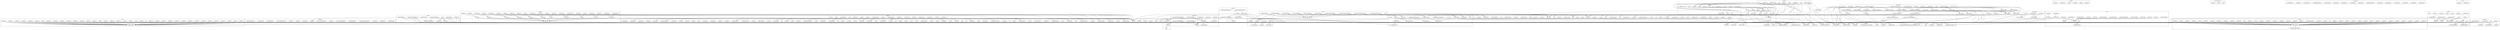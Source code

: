 strict digraph {
subgraph cluster_10371_stdStorage {
label = "stdStorage"
"10371_sigs" [label="sigs"]
"10371_sig" [label="sig"]
"10371_bytesToBytes32" [label="bytesToBytes32"]
"10371_checked_write_int" [label="checked_write_int"]
"10371_flatten" [label="flatten"]
"10371_target" [label="target"]
"10371_read_uint" [label="read_uint"]
"10371_read_int" [label="read_int"]
"10371_depth" [label="depth"]
"10371_read_address" [label="read_address"]
"10371_find" [label="find"]
"10371_read_bool" [label="read_bool"]
"10371_checked_write" [label="checked_write"]
"10371_read_bytes32" [label="read_bytes32"]
"10371_with_key" [label="with_key"]
"10371_checked_write" -> "10371_bytesToBytes32"
"10371_checked_write_int" -> "10371_checked_write"
"10371_checked_write" -> "10371_checked_write"
"10371_checked_write" -> "10371_flatten"
"10371_checked_write" -> "10371_find"
}subgraph cluster_22021_console {
label = "console"
"22021_logBytes25" [label="logBytes25"]
"22021_log" [label="log"]
"22021_logBytes2" [label="logBytes2"]
"22021_logInt" [label="logInt"]
"22021_logBytes5" [label="logBytes5"]
"22021__sendLogPayload" [label="_sendLogPayload"]
"22021_logString" [label="logString"]
"22021_logBytes11" [label="logBytes11"]
"22021_logBytes22" [label="logBytes22"]
"22021_logBytes8" [label="logBytes8"]
"22021_logBool" [label="logBool"]
"22021_logBytes1" [label="logBytes1"]
"22021_logBytes7" [label="logBytes7"]
"22021_logBytes30" [label="logBytes30"]
"22021_logBytes15" [label="logBytes15"]
"22021_logBytes18" [label="logBytes18"]
"22021_logBytes26" [label="logBytes26"]
"22021_logBytes28" [label="logBytes28"]
"22021_logBytes21" [label="logBytes21"]
"22021_logUint" [label="logUint"]
"22021_logBytes24" [label="logBytes24"]
"22021_logBytes20" [label="logBytes20"]
"22021_logAddress" [label="logAddress"]
"22021_logBytes16" [label="logBytes16"]
"22021_logBytes10" [label="logBytes10"]
"22021_logBytes29" [label="logBytes29"]
"22021_logBytes3" [label="logBytes3"]
"22021_logBytes" [label="logBytes"]
"22021_logBytes9" [label="logBytes9"]
"22021_logBytes12" [label="logBytes12"]
"22021_logBytes32" [label="logBytes32"]
"22021_logBytes4" [label="logBytes4"]
"22021_logBytes14" [label="logBytes14"]
"22021_logBytes27" [label="logBytes27"]
"22021_logBytes31" [label="logBytes31"]
"22021_logBytes19" [label="logBytes19"]
"22021_logBytes17" [label="logBytes17"]
"22021_logBytes23" [label="logBytes23"]
"22021_logBytes13" [label="logBytes13"]
"22021_logBytes6" [label="logBytes6"]
"22021_logBytes28" -> "22021__sendLogPayload"
"22021_logBool" -> "22021__sendLogPayload"
"22021_logUint" -> "22021__sendLogPayload"
"22021_log" -> "22021__sendLogPayload"
"22021_logBytes18" -> "22021__sendLogPayload"
"22021_logBytes3" -> "22021__sendLogPayload"
"22021_logBytes25" -> "22021__sendLogPayload"
"22021_logAddress" -> "22021__sendLogPayload"
"22021_logBytes13" -> "22021__sendLogPayload"
"22021_logBytes4" -> "22021__sendLogPayload"
"22021_logBytes11" -> "22021__sendLogPayload"
"22021_logBytes17" -> "22021__sendLogPayload"
"22021_logBytes6" -> "22021__sendLogPayload"
"22021_logBytes23" -> "22021__sendLogPayload"
"22021_logInt" -> "22021__sendLogPayload"
"22021_logBytes1" -> "22021__sendLogPayload"
"22021_logBytes12" -> "22021__sendLogPayload"
"22021_logBytes21" -> "22021__sendLogPayload"
"22021_logBytes27" -> "22021__sendLogPayload"
"22021_logBytes2" -> "22021__sendLogPayload"
"22021_logBytes24" -> "22021__sendLogPayload"
"22021_logBytes30" -> "22021__sendLogPayload"
"22021_logBytes15" -> "22021__sendLogPayload"
"22021_logString" -> "22021__sendLogPayload"
"22021_logBytes10" -> "22021__sendLogPayload"
"22021_logBytes29" -> "22021__sendLogPayload"
"22021_logBytes5" -> "22021__sendLogPayload"
"22021_logBytes9" -> "22021__sendLogPayload"
"22021_logBytes26" -> "22021__sendLogPayload"
"22021_logBytes7" -> "22021__sendLogPayload"
"22021_logBytes16" -> "22021__sendLogPayload"
"22021_logBytes8" -> "22021__sendLogPayload"
"22021_logBytes19" -> "22021__sendLogPayload"
"22021_logBytes" -> "22021__sendLogPayload"
"22021_logBytes32" -> "22021__sendLogPayload"
"22021_logBytes22" -> "22021__sendLogPayload"
"22021_logBytes20" -> "22021__sendLogPayload"
"22021_logBytes14" -> "22021__sendLogPayload"
"22021_logBytes31" -> "22021__sendLogPayload"
}subgraph cluster_13957_Vm {
label = "Vm"
"13957_mockCall" [label="mockCall"]
"13957_expectEmit" [label="expectEmit"]
"13957_selectFork" [label="selectFork"]
"13957_difficulty" [label="difficulty"]
"13957_mockCallRevert" [label="mockCallRevert"]
"13957_makePersistent" [label="makePersistent"]
"13957_transact" [label="transact"]
"13957_snapshot" [label="snapshot"]
"13957_revokePersistent" [label="revokePersistent"]
"13957_store" [label="store"]
"13957_setNonce" [label="setNonce"]
"13957_roll" [label="roll"]
"13957_revertTo" [label="revertTo"]
"13957_expectSafeMemoryCall" [label="expectSafeMemoryCall"]
"13957_warp" [label="warp"]
"13957_allowCheatcodes" [label="allowCheatcodes"]
"13957_prank" [label="prank"]
"13957_expectSafeMemory" [label="expectSafeMemory"]
"13957_expectRevert" [label="expectRevert"]
"13957_coinbase" [label="coinbase"]
"13957_isPersistent" [label="isPersistent"]
"13957_etch" [label="etch"]
"13957_rollFork" [label="rollFork"]
"13957_chainId" [label="chainId"]
"13957_startPrank" [label="startPrank"]
"13957_setNonceUnsafe" [label="setNonceUnsafe"]
"13957_txGasPrice" [label="txGasPrice"]
"13957_activeFork" [label="activeFork"]
"13957_stopPrank" [label="stopPrank"]
"13957_readCallers" [label="readCallers"]
"13957_expectCall" [label="expectCall"]
"13957_resetNonce" [label="resetNonce"]
"13957_createSelectFork" [label="createSelectFork"]
"13957_prevrandao" [label="prevrandao"]
"13957_clearMockedCalls" [label="clearMockedCalls"]
"13957_skip" [label="skip"]
"13957_expectCallMinGas" [label="expectCallMinGas"]
"13957_deal" [label="deal"]
"13957_createFork" [label="createFork"]
"13957_fee" [label="fee"]
}subgraph cluster_12430_StdUtils {
label = "StdUtils"
"12430_bytesToUint" [label="bytesToUint"]
"12430_bound" [label="bound"]
"12430_computeCreateAddress" [label="computeCreateAddress"]
"12430_console2_log" [label="console2_log"]
"12430_addressFromLast20Bytes" [label="addressFromLast20Bytes"]
"12430_hashInitCode" [label="hashInitCode"]
"12430_getTokenBalances" [label="getTokenBalances"]
"12430_computeCreate2Address" [label="computeCreate2Address"]
"12430__bound" [label="_bound"]
"12430_boundPrivateKey" [label="boundPrivateKey"]
"12430_computeCreate2Address" -> "12430_computeCreate2Address"
"12430_bound" -> "12430__bound"
"12430_computeCreateAddress" -> "12430_addressFromLast20Bytes"
"12430_hashInitCode" -> "12430_hashInitCode"
"12430_boundPrivateKey" -> "12430__bound"
"12430__bound" -> "12430__bound"
"12430_bound" -> "12430_console2_log"
"12430_computeCreate2Address" -> "12430_addressFromLast20Bytes"
}subgraph cluster_4367_StdAssertions {
label = "StdAssertions"
"4367_assertEq" [label="assertEq"]
"4367_fail" [label="fail"]
"4367_assertApproxEqAbsDecimal" [label="assertApproxEqAbsDecimal"]
"4367_assertEqUint" [label="assertEqUint"]
"4367_assertFalse" [label="assertFalse"]
"4367_assertEqCall" [label="assertEqCall"]
"4367_assertApproxEqRel" [label="assertApproxEqRel"]
"4367_assertApproxEqRelDecimal" [label="assertApproxEqRelDecimal"]
"4367_assertApproxEqAbs" [label="assertApproxEqAbs"]
"4367_assertEq" -> "4367_fail"
"4367_assertFalse" -> "4367_assertTrue"
"4367_assertApproxEqAbsDecimal" -> "4367_fail"
"4367_assertApproxEqRelDecimal" -> "4367_assertEq"
"4367_assertEqCall" -> "4367_fail"
"4367_assertEqCall" -> "4367_assertEq"
"4367_assertEqUint" -> "4367_assertEq"
"4367_assertApproxEqRelDecimal" -> "4367_assertApproxEqRelDecimal"
"4367_assertEqCall" -> "4367_assertEqCall"
"4367_assertApproxEqRel" -> "4367_assertApproxEqRel"
"4367_assertApproxEqAbsDecimal" -> "4367_assertApproxEqAbsDecimal"
"4367_assertEq" -> "4367_assertEq0"
"4367_assertApproxEqRel" -> "4367_assertEq"
"4367_fail" -> "4367_fail"
"4367_assertApproxEqAbs" -> "4367_assertApproxEqAbs"
"4367_assertApproxEqRelDecimal" -> "4367_fail"
"4367_assertEq" -> "4367_assertEq"
"4367_assertApproxEqRel" -> "4367_fail"
"4367_assertApproxEqAbs" -> "4367_fail"
}subgraph cluster_8744_stdJson {
label = "stdJson"
"8744_readIntArray" [label="readIntArray"]
"8744_readString" [label="readString"]
"8744_readUintArray" [label="readUintArray"]
"8744_readBytesArray" [label="readBytesArray"]
"8744_readBytes" [label="readBytes"]
"8744_readBoolArray" [label="readBoolArray"]
"8744_readBytes32" [label="readBytes32"]
"8744_readBytes32Array" [label="readBytes32Array"]
"8744_serialize" [label="serialize"]
"8744_readAddressArray" [label="readAddressArray"]
"8744_parseRaw" [label="parseRaw"]
"8744_readBool" [label="readBool"]
"8744_readAddress" [label="readAddress"]
"8744_write" [label="write"]
"8744_readStringArray" [label="readStringArray"]
"8744_readInt" [label="readInt"]
"8744_readUint" [label="readUint"]
}subgraph cluster_13485_VmSafe {
label = "VmSafe"
"13485_parseJsonAddress" [label="parseJsonAddress"]
"13485_serializeString" [label="serializeString"]
"13485_parseInt" [label="parseInt"]
"13485_deriveKey" [label="deriveKey"]
"13485_parseJsonBytes32Array" [label="parseJsonBytes32Array"]
"13485_parseJsonBool" [label="parseJsonBool"]
"13485_envOr" [label="envOr"]
"13485_getNonce" [label="getNonce"]
"13485_parseJsonUintArray" [label="parseJsonUintArray"]
"13485_parseJsonBytesArray" [label="parseJsonBytesArray"]
"13485_projectRoot" [label="projectRoot"]
"13485_toString" [label="toString"]
"13485_record" [label="record"]
"13485_parseJsonInt" [label="parseJsonInt"]
"13485_setEnv" [label="setEnv"]
"13485_serializeBytes32" [label="serializeBytes32"]
"13485_parseBytes32" [label="parseBytes32"]
"13485_pauseGasMetering" [label="pauseGasMetering"]
"13485_closeFile" [label="closeFile"]
"13485_parseJsonBytes" [label="parseJsonBytes"]
"13485_parseBool" [label="parseBool"]
"13485_ffi" [label="ffi"]
"13485_parseBytes" [label="parseBytes"]
"13485_parseJsonAddressArray" [label="parseJsonAddressArray"]
"13485_startBroadcast" [label="startBroadcast"]
"13485_readDir" [label="readDir"]
"13485_serializeAddress" [label="serializeAddress"]
"13485_sign" [label="sign"]
"13485_envInt" [label="envInt"]
"13485_parseJsonIntArray" [label="parseJsonIntArray"]
"13485_readLink" [label="readLink"]
"13485_serializeInt" [label="serializeInt"]
"13485_envBytes" [label="envBytes"]
"13485_writeFile" [label="writeFile"]
"13485_getDeployedCode" [label="getDeployedCode"]
"13485_envUint" [label="envUint"]
"13485_accesses" [label="accesses"]
"13485_envBool" [label="envBool"]
"13485_readLine" [label="readLine"]
"13485_load" [label="load"]
"13485_removeDir" [label="removeDir"]
"13485_rpcUrl" [label="rpcUrl"]
"13485_rpcUrls" [label="rpcUrls"]
"13485_envString" [label="envString"]
"13485_serializeBytes" [label="serializeBytes"]
"13485_writeLine" [label="writeLine"]
"13485_recordLogs" [label="recordLogs"]
"13485_getLabel" [label="getLabel"]
"13485_label" [label="label"]
"13485_serializeBool" [label="serializeBool"]
"13485_readFileBinary" [label="readFileBinary"]
"13485_getCode" [label="getCode"]
"13485_parseJsonBytes32" [label="parseJsonBytes32"]
"13485_fsMetadata" [label="fsMetadata"]
"13485_readFile" [label="readFile"]
"13485_parseJsonUint" [label="parseJsonUint"]
"13485_addr" [label="addr"]
"13485_parseJsonBoolArray" [label="parseJsonBoolArray"]
"13485_parseUint" [label="parseUint"]
"13485_getRecordedLogs" [label="getRecordedLogs"]
"13485_broadcast" [label="broadcast"]
"13485_resumeGasMetering" [label="resumeGasMetering"]
"13485_writeJson" [label="writeJson"]
"13485_envAddress" [label="envAddress"]
"13485_breakpoint" [label="breakpoint"]
"13485_stopBroadcast" [label="stopBroadcast"]
"13485_parseAddress" [label="parseAddress"]
"13485_assume" [label="assume"]
"13485_createDir" [label="createDir"]
"13485_removeFile" [label="removeFile"]
"13485_parseJson" [label="parseJson"]
"13485_rpcUrlStructs" [label="rpcUrlStructs"]
"13485_serializeUint" [label="serializeUint"]
"13485_parseJsonString" [label="parseJsonString"]
"13485_envBytes32" [label="envBytes32"]
"13485_rememberKey" [label="rememberKey"]
"13485_parseJsonStringArray" [label="parseJsonStringArray"]
"13485_writeFileBinary" [label="writeFileBinary"]
}subgraph cluster_8886_stdMath {
label = "stdMath"
"8886_abs" [label="abs"]
"8886_delta" [label="delta"]
"8886_percentDelta" [label="percentDelta"]
"8886_delta" -> "8886_abs"
"8886_delta" -> "8886_delta"
"8886_percentDelta" -> "8886_abs"
"8886_percentDelta" -> "8886_delta"
}subgraph cluster_439_Ico {
label = "Ico"
"439_contributions" [label="contributions"]
"439_token" [label="token"]
"439_fundingPhase" [label="fundingPhase"]
"439_constructor" [label="constructor"]
"439_totalContributions" [label="totalContributions"]
"439_contributeOpen" [label="contributeOpen"]
"439_toggleAcceptingRedemptions" [label="toggleAcceptingRedemptions"]
"439_toggleAcceptingContributions" [label="toggleAcceptingContributions"]
"439_contributeSeed" [label="contributeSeed"]
"439_contributeGeneral" [label="contributeGeneral"]
"439_addressAllowed" [label="addressAllowed"]
"439_redeem" [label="redeem"]
"439_advancePhase" [label="advancePhase"]
"439_contribute" [label="contribute"]
"439_contribute" -> "439_contributeSeed"
"439_advancePhase" -> "439_onlyOwner"
"439_toggleAcceptingRedemptions" -> "439_onlyOwner"
"439_toggleAcceptingContributions" -> "439_onlyOwner"
"439_contributeSeed" -> "439_addressAllowed"
"439_contribute" -> "439_contributeGeneral"
"439_contribute" -> "439_contributeOpen"
}subgraph cluster_2874_DSTest {
label = "DSTest"
"2874_assertEq32" [label="assertEq32"]
"2874_assertNotEq32" [label="assertNotEq32"]
"2874_failed" [label="failed"]
"2874_assertLe" [label="assertLe"]
"2874_assertGe" [label="assertGe"]
"2874_assertGeDecimal" [label="assertGeDecimal"]
"2874_assertLtDecimal" [label="assertLtDecimal"]
"2874_assertGt" [label="assertGt"]
"2874_assertLt" [label="assertLt"]
"2874_assertEq" [label="assertEq"]
"2874_hasHEVMContext" [label="hasHEVMContext"]
"2874_assertNotEq" [label="assertNotEq"]
"2874_assertTrue" [label="assertTrue"]
"2874_assertGtDecimal" [label="assertGtDecimal"]
"2874_assertNotEqDecimal" [label="assertNotEqDecimal"]
"2874_fail" [label="fail"]
"2874_assertEq0" [label="assertEq0"]
"2874_assertLeDecimal" [label="assertLeDecimal"]
"2874_checkEq0" [label="checkEq0"]
"2874_assertEqDecimal" [label="assertEqDecimal"]
"2874_assertNotEq0" [label="assertNotEq0"]
"2874_assertGe" -> "2874_fail"
"2874_assertGe" -> "2874_assertGe"
"2874_assertNotEqDecimal" -> "2874_fail"
"2874_assertEq0" -> "2874_assertEq0"
"2874_assertEq0" -> "2874_checkEq0"
"2874_assertGtDecimal" -> "2874_assertGtDecimal"
"2874_assertNotEq" -> "2874_assertNotEq"
"2874_assertGt" -> "2874_fail"
"2874_failed" -> "2874_hasHEVMContext"
"2874_assertEqDecimal" -> "2874_assertEqDecimal"
"2874_assertTrue" -> "2874_fail"
"2874_assertGt" -> "2874_assertGt"
"2874_assertNotEq0" -> "2874_checkEq0"
"2874_assertNotEq" -> "2874_fail"
"2874_assertGeDecimal" -> "2874_fail"
"2874_assertEq32" -> "2874_assertEq"
"2874_assertEq" -> "2874_assertEq"
"2874_assertNotEq0" -> "2874_assertNotEq0"
"2874_assertGtDecimal" -> "2874_fail"
"2874_fail" -> "2874_hasHEVMContext"
"2874_assertEq" -> "2874_fail"
"2874_assertLtDecimal" -> "2874_fail"
"2874_assertLe" -> "2874_fail"
"2874_assertNotEq32" -> "2874_assertNotEq"
"2874_assertLe" -> "2874_assertLe"
"2874_assertEqDecimal" -> "2874_fail"
"2874_assertTrue" -> "2874_assertTrue"
"2874_assertNotEqDecimal" -> "2874_assertNotEqDecimal"
"2874_assertLeDecimal" -> "2874_fail"
"2874_assertLt" -> "2874_fail"
"2874_assertLeDecimal" -> "2874_assertLeDecimal"
"2874_assertGeDecimal" -> "2874_assertGeDecimal"
"2874_assertLtDecimal" -> "2874_assertLtDecimal"
"2874_assertLt" -> "2874_assertLt"
"2874_assertNotEq0" -> "2874_fail"
"2874_assertEq0" -> "2874_fail"
}subgraph cluster_11582_StdStyle {
label = "StdStyle"
"11582_cyanBytes32" [label="cyanBytes32"]
"11582_boldBytes" [label="boldBytes"]
"11582_dimBytes" [label="dimBytes"]
"11582_blue" [label="blue"]
"11582_greenBytes" [label="greenBytes"]
"11582_cyan" [label="cyan"]
"11582_blueBytes" [label="blueBytes"]
"11582_magenta" [label="magenta"]
"11582_inverseBytes32" [label="inverseBytes32"]
"11582_magentaBytes" [label="magentaBytes"]
"11582_redBytes32" [label="redBytes32"]
"11582_bold" [label="bold"]
"11582_yellow" [label="yellow"]
"11582_underlineBytes" [label="underlineBytes"]
"11582_redBytes" [label="redBytes"]
"11582_dim" [label="dim"]
"11582_red" [label="red"]
"11582_boldBytes32" [label="boldBytes32"]
"11582_styleConcat" [label="styleConcat"]
"11582_italicBytes" [label="italicBytes"]
"11582_italic" [label="italic"]
"11582_magentaBytes32" [label="magentaBytes32"]
"11582_yellowBytes32" [label="yellowBytes32"]
"11582_cyanBytes" [label="cyanBytes"]
"11582_dimBytes32" [label="dimBytes32"]
"11582_underlineBytes32" [label="underlineBytes32"]
"11582_italicBytes32" [label="italicBytes32"]
"11582_inverse" [label="inverse"]
"11582_yellowBytes" [label="yellowBytes"]
"11582_underline" [label="underline"]
"11582_inverseBytes" [label="inverseBytes"]
"11582_green" [label="green"]
"11582_greenBytes32" [label="greenBytes32"]
"11582_blueBytes32" [label="blueBytes32"]
"11582_greenBytes32" -> "11582_green"
"11582_yellowBytes" -> "11582_yellow"
"11582_cyanBytes" -> "11582_cyan"
"11582_italicBytes" -> "11582_italic"
"11582_green" -> "11582_styleConcat"
"11582_redBytes" -> "11582_red"
"11582_boldBytes" -> "11582_bold"
"11582_italicBytes32" -> "11582_italic"
"11582_inverseBytes" -> "11582_inverse"
"11582_blueBytes" -> "11582_blue"
"11582_italic" -> "11582_italic"
"11582_cyanBytes32" -> "11582_cyan"
"11582_underline" -> "11582_underline"
"11582_underlineBytes32" -> "11582_underline"
"11582_dimBytes" -> "11582_dim"
"11582_cyan" -> "11582_styleConcat"
"11582_inverse" -> "11582_inverse"
"11582_magenta" -> "11582_styleConcat"
"11582_red" -> "11582_styleConcat"
"11582_cyan" -> "11582_cyan"
"11582_blueBytes32" -> "11582_blue"
"11582_bold" -> "11582_bold"
"11582_redBytes32" -> "11582_red"
"11582_inverse" -> "11582_styleConcat"
"11582_dim" -> "11582_styleConcat"
"11582_yellowBytes32" -> "11582_yellow"
"11582_magentaBytes32" -> "11582_magenta"
"11582_inverseBytes32" -> "11582_inverse"
"11582_boldBytes32" -> "11582_bold"
"11582_bold" -> "11582_styleConcat"
"11582_blue" -> "11582_blue"
"11582_italic" -> "11582_styleConcat"
"11582_yellow" -> "11582_yellow"
"11582_yellow" -> "11582_styleConcat"
"11582_dim" -> "11582_dim"
"11582_red" -> "11582_red"
"11582_magenta" -> "11582_magenta"
"11582_green" -> "11582_green"
"11582_underline" -> "11582_styleConcat"
"11582_greenBytes" -> "11582_green"
"11582_magentaBytes" -> "11582_magenta"
"11582_underlineBytes" -> "11582_underline"
"11582_dimBytes32" -> "11582_dim"
"11582_blue" -> "11582_styleConcat"
}subgraph cluster_30146_console2 {
label = "console2"
"30146__sendLogPayloadView" [label="_sendLogPayloadView"]
"30146_logBytes31" [label="logBytes31"]
"30146_logUint" [label="logUint"]
"30146_logBytes23" [label="logBytes23"]
"30146_logInt" [label="logInt"]
"30146_logBytes25" [label="logBytes25"]
"30146_logBytes14" [label="logBytes14"]
"30146_logBytes30" [label="logBytes30"]
"30146_logBytes29" [label="logBytes29"]
"30146_logAddress" [label="logAddress"]
"30146_logBytes10" [label="logBytes10"]
"30146_logBool" [label="logBool"]
"30146_logBytes22" [label="logBytes22"]
"30146_logBytes13" [label="logBytes13"]
"30146_logString" [label="logString"]
"30146_logBytes2" [label="logBytes2"]
"30146_logBytes12" [label="logBytes12"]
"30146_logBytes18" [label="logBytes18"]
"30146_logBytes21" [label="logBytes21"]
"30146_logBytes15" [label="logBytes15"]
"30146_logBytes3" [label="logBytes3"]
"30146_logBytes27" [label="logBytes27"]
"30146_logBytes20" [label="logBytes20"]
"30146__sendLogPayload" [label="_sendLogPayload"]
"30146_logBytes16" [label="logBytes16"]
"30146_logBytes" [label="logBytes"]
"30146_logBytes5" [label="logBytes5"]
"30146_logBytes6" [label="logBytes6"]
"30146_logBytes9" [label="logBytes9"]
"30146_logBytes7" [label="logBytes7"]
"30146_logBytes11" [label="logBytes11"]
"30146_logBytes8" [label="logBytes8"]
"30146_log" [label="log"]
"30146_logBytes1" [label="logBytes1"]
"30146_logBytes28" [label="logBytes28"]
"30146_logBytes4" [label="logBytes4"]
"30146_logBytes26" [label="logBytes26"]
"30146__castLogPayloadViewToPure" [label="_castLogPayloadViewToPure"]
"30146_logBytes19" [label="logBytes19"]
"30146_logBytes32" [label="logBytes32"]
"30146_logBytes24" [label="logBytes24"]
"30146_logBytes17" [label="logBytes17"]
"30146_logBytes32" -> "30146__sendLogPayload"
"30146_logBytes29" -> "30146__sendLogPayload"
"30146_logAddress" -> "30146__sendLogPayload"
"30146_logBytes14" -> "30146__sendLogPayload"
"30146_logBytes24" -> "30146__sendLogPayload"
"30146_logBytes27" -> "30146__sendLogPayload"
"30146_logBytes22" -> "30146__sendLogPayload"
"30146_logBytes8" -> "30146__sendLogPayload"
"30146_logBytes31" -> "30146__sendLogPayload"
"30146_logBytes18" -> "30146__sendLogPayload"
"30146_logInt" -> "30146__sendLogPayload"
"30146__sendLogPayload" -> "30146__castLogPayloadViewToPure"
"30146_logBytes9" -> "30146__sendLogPayload"
"30146_logBytes10" -> "30146__sendLogPayload"
"30146_logBytes15" -> "30146__sendLogPayload"
"30146_logBytes21" -> "30146__sendLogPayload"
"30146_logBytes12" -> "30146__sendLogPayload"
"30146_logBytes1" -> "30146__sendLogPayload"
"30146_logBytes23" -> "30146__sendLogPayload"
"30146_logBytes17" -> "30146__sendLogPayload"
"30146_logBytes5" -> "30146__sendLogPayload"
"30146_logBytes16" -> "30146__sendLogPayload"
"30146_logBytes28" -> "30146__sendLogPayload"
"30146_log" -> "30146__sendLogPayload"
"30146_logBytes" -> "30146__sendLogPayload"
"30146_logBytes3" -> "30146__sendLogPayload"
"30146_logBytes26" -> "30146__sendLogPayload"
"30146_logBytes11" -> "30146__sendLogPayload"
"30146_logBytes7" -> "30146__sendLogPayload"
"30146_logBytes25" -> "30146__sendLogPayload"
"30146_logBytes13" -> "30146__sendLogPayload"
"30146_logBytes30" -> "30146__sendLogPayload"
"30146_logBytes20" -> "30146__sendLogPayload"
"30146_logString" -> "30146__sendLogPayload"
"30146_logBytes2" -> "30146__sendLogPayload"
"30146_logBytes19" -> "30146__sendLogPayload"
"30146_logBool" -> "30146__sendLogPayload"
"30146_logUint" -> "30146__sendLogPayload"
"30146_logBytes4" -> "30146__sendLogPayload"
"30146_logBytes6" -> "30146__sendLogPayload"
}subgraph cluster_44100_IERC20 {
label = "IERC20"
"44100_balanceOf" [label="balanceOf"]
"44100_approve" [label="approve"]
"44100_totalSupply" [label="totalSupply"]
"44100_transfer" [label="transfer"]
"44100_transferFrom" [label="transferFrom"]
"44100_allowance" [label="allowance"]
}subgraph cluster_5060_StdChains {
label = "StdChains"
"5060_setChainWithDefaultRpcUrl" [label="setChainWithDefaultRpcUrl"]
"5060__toUpper" [label="_toUpper"]
"5060_setChain" [label="setChain"]
"5060_getChainWithUpdatedRpcUrl" [label="getChainWithUpdatedRpcUrl"]
"5060_getChain" [label="getChain"]
"5060_initializeStdChains" [label="initializeStdChains"]
"5060_setFallbackToDefaultRpcUrls" [label="setFallbackToDefaultRpcUrls"]
"5060_initializeStdChains" -> "5060_setChainWithDefaultRpcUrl"
"5060_setChain" -> "5060_setChain"
"5060_getChain" -> "5060_getChainWithUpdatedRpcUrl"
"5060_getChain" -> "5060_initializeStdChains"
"5060_setChain" -> "5060_initializeStdChains"
"5060_setChainWithDefaultRpcUrl" -> "5060_setChain"
"5060_getChainWithUpdatedRpcUrl" -> "5060__toUpper"
}subgraph cluster_582_SpaceCoin {
label = "SpaceCoin"
"582_taxEnabled" [label="taxEnabled"]
"582_constructor" [label="constructor"]
"582_toggleTax" [label="toggleTax"]
"582_transfer" [label="transfer"]
"582_constructor" -> "582__mint"
"582_toggleTax" -> "582_onlyOwner"
"582_transfer" -> "582__transfer"
"582_constructor" -> "582_constructor"
}subgraph cluster_7878_StdCheats {
label = "StdCheats"
"7878_dealERC721" [label="dealERC721"]
"7878_startHoax" [label="startHoax"]
"7878_skip" [label="skip"]
"7878_rewind" [label="rewind"]
"7878_deal" [label="deal"]
"7878_dealERC1155" [label="dealERC1155"]
"7878_changePrank" [label="changePrank"]
"7878_deployCodeTo" [label="deployCodeTo"]
"7878_hoax" [label="hoax"]
"7878_dealERC1155" -> "7878_dealERC1155"
"7878_deployCodeTo" -> "7878_deployCodeTo"
"7878_deal" -> "7878_deal"
}subgraph cluster_44998_IcoTest {
label = "IcoTest"
"44998_testAdvancePhasesFailOpen" [label="testAdvancePhasesFailOpen"]
"44998_testTransferToggleTax" [label="testTransferToggleTax"]
"44998_testNotAcceptingContributions" [label="testNotAcceptingContributions"]
"44998_testAdvancePhases" [label="testAdvancePhases"]
"44998_setUp" [label="setUp"]
"44998_testContributeGeneral" [label="testContributeGeneral"]
"44998_testAdvancePhaseFailNotOwner" [label="testAdvancePhaseFailNotOwner"]
"44998_testAddressAllowed" [label="testAddressAllowed"]
"44998_test_contributeSeed" [label="test_contributeSeed"]
"44998_testContributeOpen" [label="testContributeOpen"]
"44998_testAdvancePhasesFailGeneral" [label="testAdvancePhasesFailGeneral"]
"44998_testContributeOpen" -> "44998_assertEq"
"44998_testTransferToggleTax" -> "44998_assertEq"
"44998_testAddressAllowed" -> "44998_assertEq"
"44998_testAdvancePhasesFailGeneral" -> "44998_assertEq"
"44998_test_contributeSeed" -> "44998_assertEq"
"44998_testAdvancePhasesFailOpen" -> "44998_assertEq"
"44998_testAdvancePhaseFailNotOwner" -> "44998_assertEq"
"44998_testContributeGeneral" -> "44998_assertEq"
"44998_testAdvancePhases" -> "44998_assertEq"
}subgraph cluster_7114_StdCheatsSafe {
label = "StdCheatsSafe"
"7114_assumeNotZeroAddress" [label="assumeNotZeroAddress"]
"7114_assumeNotPrecompile" [label="assumeNotPrecompile"]
"7114_assumeAddressIsNot" [label="assumeAddressIsNot"]
"7114_makeAddr" [label="makeAddr"]
"7114_assumeNotBlacklisted" [label="assumeNotBlacklisted"]
"7114_readReceipt" [label="readReceipt"]
"7114_assumeNoBlacklisted" [label="assumeNoBlacklisted"]
"7114_assumeNotPayable" [label="assumeNotPayable"]
"7114_isFork" [label="isFork"]
"7114_deriveRememberKey" [label="deriveRememberKey"]
"7114_assumeNotForgeAddress" [label="assumeNotForgeAddress"]
"7114_rawToConvertedReceipts" [label="rawToConvertedReceipts"]
"7114_rawToConvertedReceipt" [label="rawToConvertedReceipt"]
"7114__isPayable" [label="_isPayable"]
"7114_makeAddrAndKey" [label="makeAddrAndKey"]
"7114_rawToConvertedEIPTx1559s" [label="rawToConvertedEIPTx1559s"]
"7114_assumePayable" [label="assumePayable"]
"7114_readTx1559" [label="readTx1559"]
"7114_readTx1559s" [label="readTx1559s"]
"7114_makeAccount" [label="makeAccount"]
"7114_destroyAccount" [label="destroyAccount"]
"7114_rawToConvertedEIP1559Detail" [label="rawToConvertedEIP1559Detail"]
"7114_rawToConvertedReceiptLogs" [label="rawToConvertedReceiptLogs"]
"7114__viewChainId" [label="_viewChainId"]
"7114_readReceipts" [label="readReceipts"]
"7114_rawToConvertedEIPTx1559" [label="rawToConvertedEIPTx1559"]
"7114_readEIP1559ScriptArtifact" [label="readEIP1559ScriptArtifact"]
"7114_deployCode" [label="deployCode"]
"7114__bytesToUint" [label="_bytesToUint"]
"7114__pureChainId" [label="_pureChainId"]
"7114_assumeNotPayable" -> "7114__isPayable"
"7114_assumePayable" -> "7114__isPayable"
"7114_readTx1559s" -> "7114_rawToConvertedEIPTx1559s"
"7114_makeAddr" -> "7114_makeAddrAndKey"
"7114_rawToConvertedReceipt" -> "7114_rawToConvertedReceiptLogs"
"7114_assumeAddressIsNot" -> "7114_assumeNotPayable"
"7114_rawToConvertedReceiptLogs" -> "7114__bytesToUint"
"7114_assumeAddressIsNot" -> "7114_assumeNotZeroAddress"
"7114_assumeAddressIsNot" -> "7114_assumeAddressIsNot"
"7114_assumeAddressIsNot" -> "7114_assumeNotForgeAddress"
"7114_assumeNotPrecompile" -> "7114_assumeNotPrecompile"
"7114_readEIP1559ScriptArtifact" -> "7114_rawToConvertedReceipts"
"7114_readReceipts" -> "7114_rawToConvertedReceipts"
"7114_assumeNotPrecompile" -> "7114__pureChainId"
"7114_rawToConvertedEIP1559Detail" -> "7114__bytesToUint"
"7114_rawToConvertedEIPTx1559" -> "7114_rawToConvertedEIP1559Detail"
"7114_assumeAddressIsNot" -> "7114_assumeNotPrecompile"
"7114_assumeAddressIsNot" -> "7114_assumePayable"
"7114_readReceipt" -> "7114_rawToConvertedReceipt"
"7114_rawToConvertedReceipts" -> "7114_rawToConvertedReceipt"
"7114_rawToConvertedReceipt" -> "7114__bytesToUint"
"7114_readTx1559" -> "7114_rawToConvertedEIPTx1559"
"7114_makeAccount" -> "7114_makeAddrAndKey"
"7114_assumeNoBlacklisted" -> "7114_assumeNotBlacklisted"
"7114_rawToConvertedEIPTx1559s" -> "7114_rawToConvertedEIPTx1559"
"7114_readEIP1559ScriptArtifact" -> "7114_rawToConvertedEIPTx1559s"
}subgraph cluster_9810_stdStorageSafe {
label = "stdStorageSafe"
"9810_depth" [label="depth"]
"9810_bytesToBytes32" [label="bytesToBytes32"]
"9810_read_bytes32" [label="read_bytes32"]
"9810_read_bool" [label="read_bool"]
"9810_sig" [label="sig"]
"9810_with_key" [label="with_key"]
"9810_read_int" [label="read_int"]
"9810_read_uint" [label="read_uint"]
"9810_read_address" [label="read_address"]
"9810_sigs" [label="sigs"]
"9810_flatten" [label="flatten"]
"9810_target" [label="target"]
"9810_read" [label="read"]
"9810_find" [label="find"]
"9810_sig" -> "9810_sigs"
"9810_read_bytes32" -> "9810_read"
"9810_read" -> "9810_find"
"9810_find" -> "9810_bytesToBytes32"
"9810_read_bool" -> "9810_read_int"
"9810_read_int" -> "9810_read"
"9810_read_uint" -> "9810_read"
"9810_read_address" -> "9810_read"
"9810_find" -> "9810_flatten"
}subgraph cluster_44125_IERC20Metadata {
label = "IERC20Metadata"
"44125_name" [label="name"]
"44125_symbol" [label="symbol"]
"44125_decimals" [label="decimals"]
}subgraph cluster_45150_SpaceCoinTest {
label = "SpaceCoinTest"
"45150_setUp" [label="setUp"]
"45150_testInitialSupply" [label="testInitialSupply"]
"45150_testTransfer" [label="testTransfer"]
"45150_testInitialSupply" -> "45150_assertEq"
"45150_testTransfer" -> "45150_assertEq"
}subgraph cluster_30309_IMulticall3 {
label = "IMulticall3"
"30309_getBlockNumber" [label="getBlockNumber"]
"30309_getEthBalance" [label="getEthBalance"]
"30309_tryAggregate" [label="tryAggregate"]
"30309_getCurrentBlockTimestamp" [label="getCurrentBlockTimestamp"]
"30309_blockAndAggregate" [label="blockAndAggregate"]
"30309_getCurrentBlockDifficulty" [label="getCurrentBlockDifficulty"]
"30309_getChainId" [label="getChainId"]
"30309_getCurrentBlockGasLimit" [label="getCurrentBlockGasLimit"]
"30309_aggregate" [label="aggregate"]
"30309_getBlockHash" [label="getBlockHash"]
"30309_getBasefee" [label="getBasefee"]
"30309_aggregate3" [label="aggregate3"]
"30309_getCurrentBlockCoinbase" [label="getCurrentBlockCoinbase"]
"30309_getLastBlockHash" [label="getLastBlockHash"]
"30309_aggregate3Value" [label="aggregate3Value"]
"30309_tryBlockAndAggregate" [label="tryBlockAndAggregate"]
}subgraph cluster_8168_StdInvariant {
label = "StdInvariant"
"8168_targetContract" [label="targetContract"]
"8168_targetArtifacts" [label="targetArtifacts"]
"8168_excludeSender" [label="excludeSender"]
"8168_excludeSenders" [label="excludeSenders"]
"8168_targetContracts" [label="targetContracts"]
"8168_targetArtifact" [label="targetArtifact"]
"8168_targetArtifactSelector" [label="targetArtifactSelector"]
"8168_targetSelector" [label="targetSelector"]
"8168_excludeArtifact" [label="excludeArtifact"]
"8168_targetSelectors" [label="targetSelectors"]
"8168_targetSenders" [label="targetSenders"]
"8168_excludeContract" [label="excludeContract"]
"8168_targetArtifactSelectors" [label="targetArtifactSelectors"]
"8168_excludeContracts" [label="excludeContracts"]
"8168_targetSender" [label="targetSender"]
"8168_excludeArtifacts" [label="excludeArtifacts"]
}subgraph cluster_44147_Context {
label = "Context"
"44147__msgSender" [label="_msgSender"]
"44147__msgData" [label="_msgData"]
}subgraph cluster_44022_ERC20 {
label = "ERC20"
"44022__approve" [label="_approve"]
"44022_allowance" [label="allowance"]
"44022_transferFrom" [label="transferFrom"]
"44022__afterTokenTransfer" [label="_afterTokenTransfer"]
"44022__burn" [label="_burn"]
"44022__transfer" [label="_transfer"]
"44022_totalSupply" [label="totalSupply"]
"44022_decimals" [label="decimals"]
"44022__mint" [label="_mint"]
"44022_decreaseAllowance" [label="decreaseAllowance"]
"44022_symbol" [label="symbol"]
"44022_constructor" [label="constructor"]
"44022__spendAllowance" [label="_spendAllowance"]
"44022_increaseAllowance" [label="increaseAllowance"]
"44022_balanceOf" [label="balanceOf"]
"44022_name" [label="name"]
"44022_approve" [label="approve"]
"44022__beforeTokenTransfer" [label="_beforeTokenTransfer"]
"44022_transfer" [label="transfer"]
"44022__burn" -> "44022__afterTokenTransfer"
"44022_transfer" -> "44022__transfer"
"44022__mint" -> "44022__beforeTokenTransfer"
"44022_approve" -> "44022__approve"
"44022_increaseAllowance" -> "44022__approve"
"44022_transferFrom" -> "44022__msgSender"
"44022__spendAllowance" -> "44022__approve"
"44022_transferFrom" -> "44022__spendAllowance"
"44022_increaseAllowance" -> "44022_allowance"
"44022__transfer" -> "44022__beforeTokenTransfer"
"44022_decreaseAllowance" -> "44022_allowance"
"44022__burn" -> "44022__beforeTokenTransfer"
"44022_approve" -> "44022__msgSender"
"44022_decreaseAllowance" -> "44022__msgSender"
"44022_increaseAllowance" -> "44022__msgSender"
"44022_transferFrom" -> "44022__transfer"
"44022__transfer" -> "44022__afterTokenTransfer"
"44022_transfer" -> "44022__msgSender"
"44022__mint" -> "44022__afterTokenTransfer"
"44022_decreaseAllowance" -> "44022__approve"
"44022__spendAllowance" -> "44022_allowance"
}subgraph cluster_43384_safeconsole {
label = "safeconsole"
"43384_logMemory" [label="logMemory"]
"43384_writeString" [label="writeString"]
"43384_log" [label="log"]
"43384__sendLogPayloadView" [label="_sendLogPayloadView"]
"43384__memcopy" [label="_memcopy"]
"43384__sendLogPayload" [label="_sendLogPayload"]
"43384__memcopyView" [label="_memcopyView"]
"43384_log" -> "43384_writeString"
"43384_logMemory" -> "43384__sendLogPayload"
"43384_log" -> "43384__sendLogPayload"
"43384_logMemory" -> "43384__memcopy"
}subgraph cluster_solidity {
label = "[Solidity]"
"revert(string)" 
"abi.encodePacked()" 
"require(bool,string)" 
"gas()" 
"abi.encode()" 
"chainid()" 
"abi.decode()" 
"mload(uint256)" 
"mstore(uint256,uint256)" 
"keccak256(bytes)" 
"balance(address)" 
"staticcall(uint256,uint256,uint256,uint256,uint256,uint256)" 
"abi.encodeWithSignature()" 
"create(uint256,uint256,uint256)" 
"revert(uint256,uint256)" 
"abi.encodeWithSelector()" 
"pop(uint256)" 
"43384__sendLogPayloadView" -> "gas()"
"30146_logBytes3" -> "abi.encodeWithSignature()"
"9810_read_int" -> "abi.decode()"
"22021__sendLogPayload" -> "gas()"
"7114_deployCode" -> "create(uint256,uint256,uint256)"
"7114__viewChainId" -> "chainid()"
"2874_assertNotEq" -> "keccak256(bytes)"
"44022__spendAllowance" -> "require(bool,string)"
"439_advancePhase" -> "require(bool,string)"
"7114__isPayable" -> "balance(address)"
"22021_logBytes23" -> "abi.encodeWithSignature()"
"43384_log" -> "mstore(uint256,uint256)"
"2874_failed" -> "keccak256(bytes)"
"12430__bound" -> "require(bool,string)"
"22021_logBytes8" -> "abi.encodeWithSignature()"
"12430_bytesToUint" -> "abi.encodePacked()"
"10371_checked_write" -> "abi.encodePacked()"
"22021_log" -> "abi.encodeWithSignature()"
"30146_logBytes9" -> "abi.encodeWithSignature()"
"30146_logBytes29" -> "abi.encodeWithSignature()"
"22021_logBytes20" -> "abi.encodeWithSignature()"
"12430_getTokenBalances" -> "require(bool,string)"
"7114_readTx1559" -> "abi.decode()"
"7114_assumeNotBlacklisted" -> "abi.decode()"
"22021_logBytes1" -> "abi.encodeWithSignature()"
"22021_logString" -> "abi.encodeWithSignature()"
"22021_logBytes24" -> "abi.encodeWithSignature()"
"43384__memcopyView" -> "gas()"
"12430_computeCreateAddress" -> "abi.encodePacked()"
"9810_find" -> "require(bool,string)"
"12430_bytesToUint" -> "abi.decode()"
"5060_getChainWithUpdatedRpcUrl" -> "revert(uint256,uint256)"
"44022__transfer" -> "require(bool,string)"
"22021_logBytes28" -> "abi.encodeWithSignature()"
"439_contribute" -> "require(bool,string)"
"22021_logBytes7" -> "abi.encodeWithSignature()"
"12430_computeCreate2Address" -> "keccak256(bytes)"
"43384__memcopyView" -> "staticcall(uint256,uint256,uint256,uint256,uint256,uint256)"
"7878_dealERC1155" -> "abi.decode()"
"30146_logBytes28" -> "abi.encodeWithSignature()"
"22021_logBytes29" -> "abi.encodeWithSignature()"
"22021_logUint" -> "abi.encodeWithSignature()"
"9810_read_bytes32" -> "abi.decode()"
"2874_assertEq" -> "keccak256(bytes)"
"30146_logBytes30" -> "abi.encodeWithSignature()"
"22021_logBytes3" -> "abi.encodeWithSignature()"
"22021_logBytes9" -> "abi.encodeWithSignature()"
"5060_setChain" -> "abi.encodePacked()"
"2874_failed" -> "abi.encodePacked()"
"12430_console2_log" -> "abi.encodeWithSignature()"
"22021_logBytes4" -> "abi.encodeWithSignature()"
"22021_logBytes30" -> "abi.encodeWithSignature()"
"4367_assertEq" -> "abi.encode()"
"10371_checked_write" -> "keccak256(bytes)"
"30146_logBytes6" -> "abi.encodeWithSignature()"
"7114_readEIP1559ScriptArtifact" -> "abi.decode()"
"22021__sendLogPayload" -> "staticcall(uint256,uint256,uint256,uint256,uint256,uint256)"
"30146_logBytes10" -> "abi.encodeWithSignature()"
"12430_getTokenBalances" -> "abi.encodeWithSelector()"
"22021_logBytes32" -> "abi.encodeWithSignature()"
"2874_fail" -> "abi.encodePacked()"
"30146__sendLogPayloadView" -> "gas()"
"30146_logBytes12" -> "abi.encodeWithSignature()"
"30146_logAddress" -> "abi.encodeWithSignature()"
"7114__bytesToUint" -> "abi.encodePacked()"
"30146_logBytes4" -> "abi.encodeWithSignature()"
"22021_logBytes21" -> "abi.encodeWithSignature()"
"30146_log" -> "abi.encodeWithSignature()"
"30146_logBytes7" -> "abi.encodeWithSignature()"
"12430_computeCreate2Address" -> "abi.encodePacked()"
"30146_logBytes25" -> "abi.encodeWithSignature()"
"22021_logBytes15" -> "abi.encodeWithSignature()"
"2874_fail" -> "abi.encode()"
"22021_logBytes17" -> "abi.encodeWithSignature()"
"30146_logBytes27" -> "abi.encodeWithSignature()"
"30146_logBytes20" -> "abi.encodeWithSignature()"
"7114_makeAddrAndKey" -> "keccak256(bytes)"
"22021_logBytes22" -> "abi.encodeWithSignature()"
"44022__approve" -> "require(bool,string)"
"44022_decreaseAllowance" -> "require(bool,string)"
"9810_find" -> "keccak256(bytes)"
"9810_flatten" -> "mstore(uint256,uint256)"
"12430_getTokenBalances" -> "abi.decode()"
"30146_logInt" -> "abi.encodeWithSignature()"
"30146_logBytes8" -> "abi.encodeWithSignature()"
"30146_logString" -> "abi.encodeWithSignature()"
"439_advancePhase" -> "revert(string)"
"7114_readTx1559s" -> "abi.decode()"
"43384__memcopyView" -> "pop(uint256)"
"22021_logBytes11" -> "abi.encodeWithSignature()"
"7878_dealERC1155" -> "require(bool,string)"
"30146_logBytes22" -> "abi.encodeWithSignature()"
"12430_bytesToUint" -> "require(bool,string)"
"5060_getChainWithUpdatedRpcUrl" -> "mload(uint256)"
"30146_logBytes11" -> "abi.encodeWithSignature()"
"22021_logInt" -> "abi.encodeWithSignature()"
"22021_logBytes13" -> "abi.encodeWithSignature()"
"7114_makeAddrAndKey" -> "abi.encodePacked()"
"30146_logBytes14" -> "abi.encodeWithSignature()"
"10371_flatten" -> "mstore(uint256,uint256)"
"30146_logBytes16" -> "abi.encodeWithSignature()"
"7878_deployCodeTo" -> "require(bool,string)"
"7114_deployCode" -> "mload(uint256)"
"30146_logBytes5" -> "abi.encodeWithSignature()"
"30146_logBytes17" -> "abi.encodeWithSignature()"
"7878_deal" -> "abi.decode()"
"439_advancePhase" -> "keccak256(bytes)"
"5060_getChain" -> "abi.encodePacked()"
"9810_sigs" -> "keccak256(bytes)"
"7114__bytesToUint" -> "require(bool,string)"
"22021_logBytes2" -> "abi.encodeWithSignature()"
"12430_hashInitCode" -> "abi.encodePacked()"
"2874_assertEq" -> "abi.encodePacked()"
"7878_deployCodeTo" -> "abi.encodePacked()"
"22021_logBytes6" -> "abi.encodeWithSignature()"
"22021_logBytes14" -> "abi.encodeWithSignature()"
"9810_find" -> "abi.encodePacked()"
"43384_log" -> "mload(uint256)"
"5060_getChainWithUpdatedRpcUrl" -> "abi.encodePacked()"
"9810_read_uint" -> "abi.decode()"
"7114_readReceipt" -> "abi.decode()"
"22021_logBytes27" -> "abi.encodeWithSignature()"
"22021_logAddress" -> "abi.encodeWithSignature()"
"30146_logBytes19" -> "abi.encodeWithSignature()"
"22021_logBool" -> "abi.encodeWithSignature()"
"30146_logBytes32" -> "abi.encodeWithSignature()"
"7878_dealERC1155" -> "abi.encodeWithSelector()"
"7114__isPayable" -> "require(bool,string)"
"439_contributeOpen" -> "require(bool,string)"
"22021_logBytes" -> "abi.encodeWithSignature()"
"7114_readTx1559" -> "abi.encodePacked()"
"22021_logBytes12" -> "abi.encodeWithSignature()"
"22021_logBytes31" -> "abi.encodeWithSignature()"
"30146_logBool" -> "abi.encodeWithSignature()"
"7114_assumeNotBlacklisted" -> "require(bool,string)"
"7114_destroyAccount" -> "abi.encode()"
"30146_logBytes18" -> "abi.encodeWithSignature()"
"7114_assumeNotBlacklisted" -> "abi.encodeWithSelector()"
"5060_getChainWithUpdatedRpcUrl" -> "abi.encodeWithSignature()"
"30146_logBytes31" -> "abi.encodeWithSignature()"
"30146_logBytes15" -> "abi.encodeWithSignature()"
"30146__sendLogPayloadView" -> "staticcall(uint256,uint256,uint256,uint256,uint256,uint256)"
"43384_logMemory" -> "mload(uint256)"
"30146_logBytes13" -> "abi.encodeWithSignature()"
"7114__bytesToUint" -> "abi.decode()"
"44022__mint" -> "require(bool,string)"
"439_redeem" -> "require(bool,string)"
"11582_styleConcat" -> "abi.encodePacked()"
"5060_getChainWithUpdatedRpcUrl" -> "keccak256(bytes)"
"7114_destroyAccount" -> "balance(address)"
"12430_computeCreateAddress" -> "keccak256(bytes)"
"7114_deployCode" -> "require(bool,string)"
"30146_logBytes23" -> "abi.encodeWithSignature()"
"43384__sendLogPayloadView" -> "pop(uint256)"
"7114_readReceipts" -> "abi.decode()"
"439_advancePhase" -> "abi.encodePacked()"
"9810_read_address" -> "abi.decode()"
"439_contributeGeneral" -> "require(bool,string)"
"43384_logMemory" -> "mstore(uint256,uint256)"
"2874_assertNotEq" -> "abi.encodePacked()"
"30146_logBytes26" -> "abi.encodeWithSignature()"
"30146_logBytes24" -> "abi.encodeWithSignature()"
"5060_setChain" -> "require(bool,string)"
"22021_logBytes16" -> "abi.encodeWithSignature()"
"22021_logBytes25" -> "abi.encodeWithSignature()"
"9810_read_bool" -> "revert(string)"
"7114_readReceipt" -> "abi.encodePacked()"
"22021_logBytes5" -> "abi.encodeWithSignature()"
"22021_logBytes19" -> "abi.encodeWithSignature()"
"9810_read" -> "abi.encode()"
"4367_assertEq" -> "keccak256(bytes)"
"2874_fail" -> "keccak256(bytes)"
"7878_dealERC721" -> "abi.decode()"
"5060_setChain" -> "keccak256(bytes)"
"2874_failed" -> "abi.encode()"
"30146_logBytes1" -> "abi.encodeWithSignature()"
"5060_getChain" -> "require(bool,string)"
"22021_logBytes10" -> "abi.encodeWithSignature()"
"9810_find" -> "revert(string)"
"22021_logBytes18" -> "abi.encodeWithSignature()"
"10371_checked_write" -> "require(bool,string)"
"12430_hashInitCode" -> "keccak256(bytes)"
"439_contributeSeed" -> "require(bool,string)"
"30146_logBytes" -> "abi.encodeWithSignature()"
"44022__burn" -> "require(bool,string)"
"30146_logBytes2" -> "abi.encodeWithSignature()"
"7878_deal" -> "abi.encodeWithSelector()"
"7878_dealERC721" -> "abi.encodeWithSelector()"
"30146_logBytes21" -> "abi.encodeWithSignature()"
"7114_deployCode" -> "abi.encodePacked()"
"2874_failed" -> "abi.decode()"
"43384__sendLogPayloadView" -> "staticcall(uint256,uint256,uint256,uint256,uint256,uint256)"
"22021_logBytes26" -> "abi.encodeWithSignature()"
"30146_logUint" -> "abi.encodeWithSignature()"
"7878_dealERC721" -> "require(bool,string)"
}"7878_deployCodeTo" -> "13957_getCode"
"44998_testTransferToggleTax" -> "13957_stopPrank"
"45150_setUp" -> "13957_stopPrank"
"8744_write" -> "13485_writeJson"
"44998_testContributeOpen" -> "13957_stopPrank"
"44998_testNotAcceptingContributions" -> "13957_stopPrank"
"9810_find" -> "13957_load"
"11582_greenBytes" -> "13485_toString"
"11582_yellow" -> "13485_toString"
"4367_assertApproxEqRel" -> "8886_percentDelta"
"44998_testAdvancePhasesFailGeneral" -> "439_fundingPhase"
"44998_test_contributeSeed" -> "439_totalContributions"
"11582_dimBytes" -> "13485_toString"
"7114_readReceipts" -> "13957_readFile"
"11582_red" -> "13485_toString"
"11582_blue" -> "13485_toString"
"45150_testTransfer" -> "13957_startPrank"
"7878_changePrank" -> "13957_stopPrank"
"7878_deal" -> "13957_deal"
"7878_dealERC721" -> "10371_target"
"11582_magenta" -> "13485_toString"
"7114_readTx1559" -> "13957_parseJson"
"44998_testContributeGeneral" -> "13957_startPrank"
"45150_setUp" -> "13957_startPrank"
"8744_readInt" -> "13485_parseJsonInt"
"439_redeem" -> "582_transfer"
"44998_testTransferToggleTax" -> "439_contribute"
"7878_deal" -> "10371_target"
"11582_underlineBytes32" -> "13485_toString"
"7114__isPayable" -> "13957_deal"
"7114_isFork" -> "13957_activeFork"
"8744_readAddressArray" -> "13485_parseJsonAddressArray"
"11582_yellowBytes" -> "13485_toString"
"12430_bound" -> "13485_toString"
"11582_magentaBytes32" -> "13485_toString"
"7878_dealERC1155" -> "10371_sig"
"44998_testAdvancePhasesFailOpen" -> "13957_expectRevert"
"7878_deal" -> "10371_checked_write"
"7878_dealERC1155" -> "10371_with_key"
"7878_deal" -> "10371_with_key"
"44998_testTransferToggleTax" -> "582_toggleTax"
"44998_test_contributeSeed" -> "439_contribute"
"7114_readTx1559" -> "13957_toString"
"10371_with_key" -> "9810_with_key"
"44998_testAdvancePhasesFailGeneral" -> "13957_stopPrank"
"45150_testTransfer" -> "582_balanceOf"
"8744_serialize" -> "13485_serializeBytes32"
"44998_testTransferToggleTax" -> "13957_deal"
"7878_skip" -> "13957_warp"
"44998_testAdvancePhasesFailOpen" -> "13957_stopPrank"
"44998_testContributeGeneral" -> "439_contribute"
"9810_find" -> "13957_record"
"8744_serialize" -> "13485_serializeBytes"
"7114_assumeNotForgeAddress" -> "13957_assume"
"11582_dimBytes32" -> "13485_toString"
"44998_testAdvancePhasesFailOpen" -> "13957_startPrank"
"8744_readBytesArray" -> "13485_parseJsonBytesArray"
"10371_sigs" -> "9810_sigs"
"11582_cyanBytes32" -> "13485_toString"
"8744_readString" -> "13485_parseJsonString"
"9810_find" -> "13957_store"
"10371_read_int" -> "9810_read_int"
"44998_test_contributeSeed" -> "13957_deal"
"7114_assumeNotPrecompile" -> "13957_assume"
"11582_green" -> "13485_toString"
"11582_blueBytes" -> "13485_toString"
"44998_setUp" -> "439_token"
"44998_testContributeOpen" -> "439_contribute"
"44998_testAdvancePhasesFailOpen" -> "439_fundingPhase"
"7878_startHoax" -> "13957_startPrank"
"11582_underline" -> "13485_toString"
"8744_serialize" -> "13485_serializeString"
"10371_read_uint" -> "9810_read_uint"
"44998_testContributeGeneral" -> "439_totalContributions"
"11582_italic" -> "13485_toString"
"7114_deriveRememberKey" -> "13957_deriveKey"
"8744_parseRaw" -> "13485_parseJson"
"8744_readBytes32Array" -> "13485_parseJsonBytes32Array"
"11582_italicBytes32" -> "13485_toString"
"44998_setUp" -> "13957_startPrank"
"11582_italicBytes" -> "13485_toString"
"7114_readTx1559" -> "13957_readFile"
"11582_underlineBytes" -> "13485_toString"
"8744_readIntArray" -> "13485_parseJsonIntArray"
"11582_greenBytes32" -> "13485_toString"
"11582_cyanBytes" -> "13485_toString"
"11582_redBytes32" -> "13485_toString"
"7878_dealERC721" -> "10371_sig"
"44998_testContributeOpen" -> "13957_startPrank"
"44998_testAdvancePhasesFailGeneral" -> "439_advancePhase"
"44998_testNotAcceptingContributions" -> "13957_expectRevert"
"10371_read_bytes32" -> "9810_read_bytes32"
"8744_serialize" -> "13485_serializeInt"
"7878_hoax" -> "13957_deal"
"4367_assertApproxEqAbsDecimal" -> "8886_delta"
"44998_testAddressAllowed" -> "439_addressAllowed"
"7114_readReceipts" -> "13957_parseJson"
"7114_destroyAccount" -> "13957_deal"
"7878_changePrank" -> "13957_startPrank"
"8744_readBoolArray" -> "13485_parseJsonBoolArray"
"7878_deployCodeTo" -> "13957_etch"
"44998_testContributeOpen" -> "439_advancePhase"
"7114_deployCode" -> "13957_getCode"
"11582_boldBytes" -> "13485_toString"
"44998_testNotAcceptingContributions" -> "439_contribute"
"10371_read_address" -> "9810_read_address"
"7114_readEIP1559ScriptArtifact" -> "13957_readFile"
"44998_testAdvancePhaseFailNotOwner" -> "13957_startPrank"
"5060_setChain" -> "13485_toString"
"5060_getChain" -> "13485_toString"
"4367_assertApproxEqAbs" -> "8886_delta"
"44998_test_contributeSeed" -> "13957_stopPrank"
"44998_testContributeGeneral" -> "13957_expectRevert"
"8744_readUintArray" -> "13485_parseJsonUintArray"
"12430_getTokenBalances" -> "30309_aggregate"
"7114_destroyAccount" -> "13957_resetNonce"
"44998_testTransferToggleTax" -> "582_balanceOf"
"44998_testAdvancePhases" -> "439_fundingPhase"
"44998_test_contributeSeed" -> "13957_expectRevert"
"7114_readReceipt" -> "13957_parseJson"
"10371_sig" -> "9810_sig"
"8744_readStringArray" -> "13485_parseJsonStringArray"
"7114_makeAddrAndKey" -> "13957_addr"
"7114_deriveRememberKey" -> "13957_rememberKey"
"9810_find" -> "13957_accesses"
"7114_assumeNotZeroAddress" -> "13957_assume"
"7114_readTx1559s" -> "13957_readFile"
"10371_depth" -> "9810_depth"
"44998_testContributeGeneral" -> "13957_stopPrank"
"44998_testAdvancePhases" -> "13957_stopPrank"
"11582_yellowBytes32" -> "13485_toString"
"44998_testAdvancePhaseFailNotOwner" -> "13957_stopPrank"
"7114_assumeNotBlacklisted" -> "13957_assume"
"44998_test_contributeSeed" -> "13957_startPrank"
"7114_assumeNotPayable" -> "13957_assume"
"7878_hoax" -> "13957_prank"
"44998_testContributeGeneral" -> "439_advancePhase"
"8744_readAddress" -> "13485_parseJsonAddress"
"7878_deal" -> "10371_sig"
"7114_readTx1559s" -> "13957_parseJson"
"7878_dealERC721" -> "10371_checked_write"
"44998_testTransferToggleTax" -> "13957_startPrank"
"7114_readEIP1559ScriptArtifact" -> "13957_parseJson"
"44998_testAdvancePhases" -> "13957_startPrank"
"10371_checked_write" -> "13957_store"
"45150_testTransfer" -> "582_transfer"
"4367_assertApproxEqRelDecimal" -> "8886_percentDelta"
"8744_serialize" -> "13485_serializeBool"
"5060_getChainWithUpdatedRpcUrl" -> "13485_rpcUrl"
"7878_startHoax" -> "13957_deal"
"7878_rewind" -> "13957_warp"
"8744_readBytes" -> "13485_parseJsonBytes"
"44998_testNotAcceptingContributions" -> "13957_deal"
"44998_testTransferToggleTax" -> "582_taxEnabled"
"7878_dealERC1155" -> "10371_target"
"11582_redBytes" -> "13485_toString"
"44998_testContributeOpen" -> "439_totalContributions"
"8744_serialize" -> "13485_serializeAddress"
"44998_testAdvancePhaseFailNotOwner" -> "13957_expectRevert"
"8744_serialize" -> "13485_serializeUint"
"44998_testAdvancePhaseFailNotOwner" -> "439_advancePhase"
"44998_testAdvancePhases" -> "439_advancePhase"
"7114_destroyAccount" -> "13957_etch"
"5060_getChainWithUpdatedRpcUrl" -> "13485_envString"
"7114_readReceipt" -> "13957_toString"
"44998_testAdvancePhasesFailGeneral" -> "13957_startPrank"
"11582_inverse" -> "13485_toString"
"11582_magentaBytes" -> "13485_toString"
"44998_testAdvancePhasesFailGeneral" -> "13957_expectRevert"
"11582_inverseBytes" -> "13485_toString"
"10371_find" -> "9810_find"
"5060_getChainWithUpdatedRpcUrl" -> "13485_envOr"
"44998_testContributeOpen" -> "439_contributions"
"44998_test_contributeSeed" -> "439_contributions"
"44998_testContributeGeneral" -> "439_contributions"
"10371_checked_write" -> "13957_load"
"44998_testAdvancePhaseFailNotOwner" -> "439_fundingPhase"
"45150_testInitialSupply" -> "582_balanceOf"
"11582_blueBytes32" -> "13485_toString"
"7878_dealERC721" -> "10371_with_key"
"11582_boldBytes32" -> "13485_toString"
"7114_makeAddrAndKey" -> "13957_label"
"44998_setUp" -> "13957_stopPrank"
"44998_testContributeGeneral" -> "13957_deal"
"10371_target" -> "9810_target"
"8744_readUint" -> "13485_parseJsonUint"
"11582_inverseBytes32" -> "13485_toString"
"44998_testNotAcceptingContributions" -> "13957_startPrank"
"8744_readBytes32" -> "13485_parseJsonBytes32"
"7878_dealERC1155" -> "10371_checked_write"
"9810_read" -> "13957_load"
"8744_readBool" -> "13485_parseJsonBool"
"11582_cyan" -> "13485_toString"
"44998_testNotAcceptingContributions" -> "439_toggleAcceptingContributions"
"44998_testAdvancePhasesFailOpen" -> "439_advancePhase"
"44998_testTransferToggleTax" -> "582_transfer"
"7114_assumePayable" -> "13957_assume"
"10371_read_bool" -> "9810_read_bool"
"11582_bold" -> "13485_toString"
"7114_readReceipt" -> "13957_readFile"
"44998_setUp" -> "13957_deal"
"11582_dim" -> "13485_toString"
}